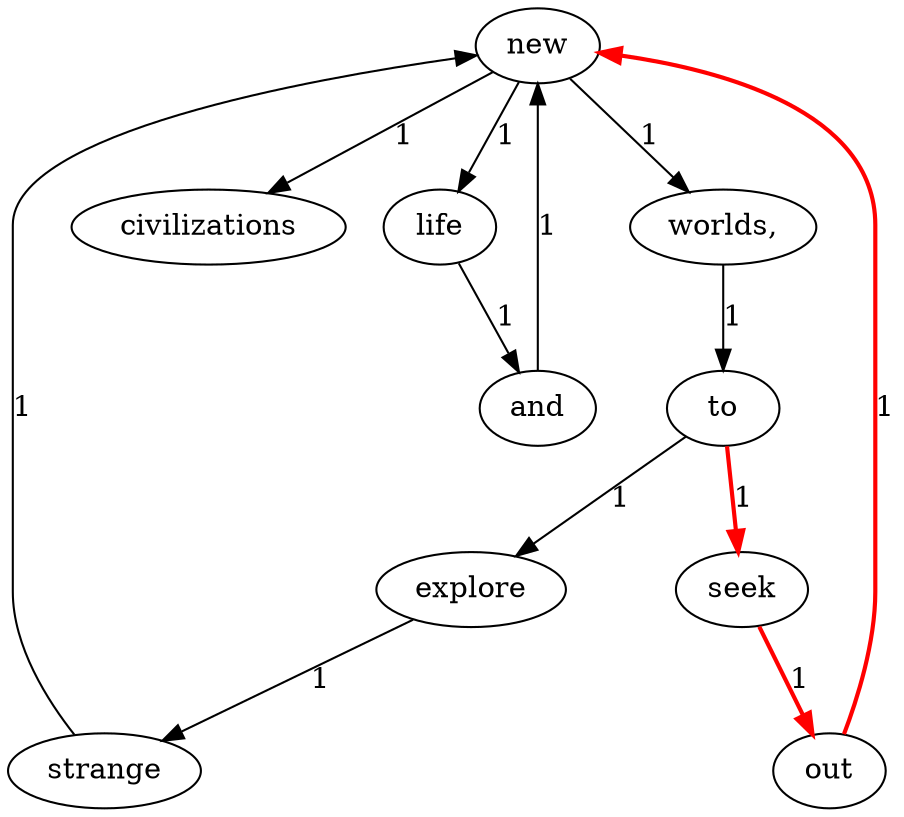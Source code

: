 digraph G {
  "new" -> "worlds," [label="1", weight=1];
  "new" -> "civilizations" [label="1", weight=1];
  "new" -> "life" [label="1", weight=1];
  "worlds," -> "to" [label="1", weight=1];
  "explore" -> "strange" [label="1", weight=1];
  "and" -> "new" [label="1", weight=1];
  "to" -> "explore" [label="1", weight=1];
  "to" -> "seek" [label="1", color="red", penwidth=2.0];
  "seek" -> "out" [label="1", color="red", penwidth=2.0];
  "strange" -> "new" [label="1", weight=1];
  "life" -> "and" [label="1", weight=1];
  "out" -> "new" [label="1", color="red", penwidth=2.0];
}
